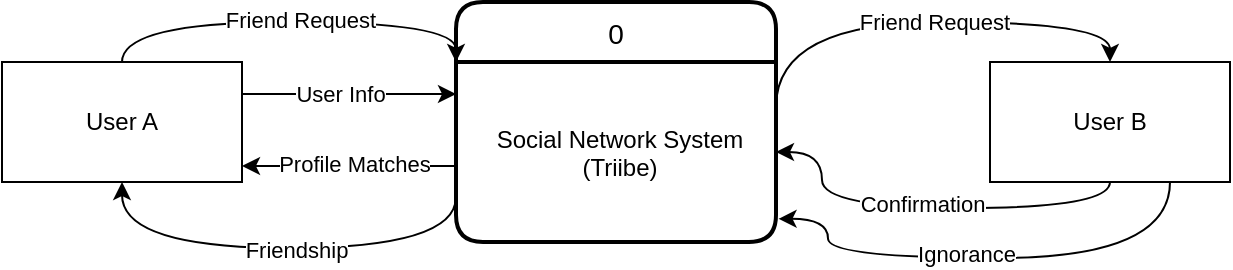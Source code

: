 <mxfile version="16.5.1" type="device"><diagram id="xA9baTotACey7A0uadQ-" name="Page-1"><mxGraphModel dx="700" dy="745" grid="0" gridSize="10" guides="1" tooltips="1" connect="1" arrows="1" fold="1" page="1" pageScale="1" pageWidth="850" pageHeight="1100" math="0" shadow="0"><root><mxCell id="0"/><mxCell id="1" parent="0"/><mxCell id="1-s9Ry3nh5RUfQ9sJB-4-1" value="0" style="swimlane;childLayout=stackLayout;horizontal=1;startSize=30;horizontalStack=0;rounded=1;fontSize=14;fontStyle=0;strokeWidth=2;resizeParent=0;resizeLast=1;shadow=0;dashed=0;align=center;" vertex="1" parent="1"><mxGeometry x="292" y="210" width="160" height="120" as="geometry"/></mxCell><mxCell id="1-s9Ry3nh5RUfQ9sJB-4-2" value="Social Network System&#10;(Triibe)" style="align=center;strokeColor=none;fillColor=none;spacingLeft=4;fontSize=12;verticalAlign=middle;resizable=0;rotatable=0;part=1;" vertex="1" parent="1-s9Ry3nh5RUfQ9sJB-4-1"><mxGeometry y="30" width="160" height="90" as="geometry"/></mxCell><mxCell id="1-s9Ry3nh5RUfQ9sJB-4-11" style="edgeStyle=orthogonalEdgeStyle;curved=1;rounded=0;orthogonalLoop=1;jettySize=auto;html=1;entryX=0;entryY=0.25;entryDx=0;entryDy=0;exitX=0.5;exitY=0;exitDx=0;exitDy=0;" edge="1" parent="1" source="1-s9Ry3nh5RUfQ9sJB-4-3" target="1-s9Ry3nh5RUfQ9sJB-4-1"><mxGeometry relative="1" as="geometry"><Array as="points"><mxPoint x="125" y="220"/><mxPoint x="292" y="220"/></Array></mxGeometry></mxCell><mxCell id="1-s9Ry3nh5RUfQ9sJB-4-12" value="Friend Request" style="edgeLabel;html=1;align=center;verticalAlign=middle;resizable=0;points=[];" vertex="1" connectable="0" parent="1-s9Ry3nh5RUfQ9sJB-4-11"><mxGeometry x="0.088" relative="1" as="geometry"><mxPoint x="-4" y="-1" as="offset"/></mxGeometry></mxCell><mxCell id="1-s9Ry3nh5RUfQ9sJB-4-3" value="User A" style="rounded=0;whiteSpace=wrap;html=1;" vertex="1" parent="1"><mxGeometry x="65" y="240" width="120" height="60" as="geometry"/></mxCell><mxCell id="1-s9Ry3nh5RUfQ9sJB-4-15" style="edgeStyle=orthogonalEdgeStyle;curved=1;rounded=0;orthogonalLoop=1;jettySize=auto;html=1;entryX=1;entryY=0.5;entryDx=0;entryDy=0;exitX=0.5;exitY=1;exitDx=0;exitDy=0;" edge="1" parent="1" source="1-s9Ry3nh5RUfQ9sJB-4-4" target="1-s9Ry3nh5RUfQ9sJB-4-2"><mxGeometry relative="1" as="geometry"><Array as="points"><mxPoint x="619" y="313"/><mxPoint x="475" y="313"/><mxPoint x="475" y="285"/></Array></mxGeometry></mxCell><mxCell id="1-s9Ry3nh5RUfQ9sJB-4-16" value="Confirmation" style="edgeLabel;html=1;align=center;verticalAlign=middle;resizable=0;points=[];" vertex="1" connectable="0" parent="1-s9Ry3nh5RUfQ9sJB-4-15"><mxGeometry x="0.058" y="-2" relative="1" as="geometry"><mxPoint x="3" as="offset"/></mxGeometry></mxCell><mxCell id="1-s9Ry3nh5RUfQ9sJB-4-18" style="edgeStyle=orthogonalEdgeStyle;curved=1;rounded=0;orthogonalLoop=1;jettySize=auto;html=1;exitX=0.75;exitY=1;exitDx=0;exitDy=0;entryX=1.008;entryY=0.871;entryDx=0;entryDy=0;entryPerimeter=0;" edge="1" parent="1" source="1-s9Ry3nh5RUfQ9sJB-4-4" target="1-s9Ry3nh5RUfQ9sJB-4-2"><mxGeometry relative="1" as="geometry"><Array as="points"><mxPoint x="649" y="338"/><mxPoint x="478" y="338"/><mxPoint x="478" y="318"/></Array></mxGeometry></mxCell><mxCell id="1-s9Ry3nh5RUfQ9sJB-4-19" value="Ignorance" style="edgeLabel;html=1;align=center;verticalAlign=middle;resizable=0;points=[];" vertex="1" connectable="0" parent="1-s9Ry3nh5RUfQ9sJB-4-18"><mxGeometry x="0.105" y="-2" relative="1" as="geometry"><mxPoint as="offset"/></mxGeometry></mxCell><mxCell id="1-s9Ry3nh5RUfQ9sJB-4-4" value="User B" style="rounded=0;whiteSpace=wrap;html=1;" vertex="1" parent="1"><mxGeometry x="559" y="240" width="120" height="60" as="geometry"/></mxCell><mxCell id="1-s9Ry3nh5RUfQ9sJB-4-5" value="" style="endArrow=classic;html=1;rounded=0;exitX=1;exitY=0.5;exitDx=0;exitDy=0;entryX=0;entryY=0.5;entryDx=0;entryDy=0;" edge="1" parent="1"><mxGeometry width="50" height="50" relative="1" as="geometry"><mxPoint x="185" y="256" as="sourcePoint"/><mxPoint x="292" y="256" as="targetPoint"/></mxGeometry></mxCell><mxCell id="1-s9Ry3nh5RUfQ9sJB-4-7" value="User Info" style="edgeLabel;html=1;align=center;verticalAlign=middle;resizable=0;points=[];" vertex="1" connectable="0" parent="1-s9Ry3nh5RUfQ9sJB-4-5"><mxGeometry x="0.198" y="-2" relative="1" as="geometry"><mxPoint x="-15" y="-2" as="offset"/></mxGeometry></mxCell><mxCell id="1-s9Ry3nh5RUfQ9sJB-4-6" style="edgeStyle=orthogonalEdgeStyle;rounded=0;orthogonalLoop=1;jettySize=auto;html=1;entryX=1;entryY=0.75;entryDx=0;entryDy=0;" edge="1" parent="1"><mxGeometry relative="1" as="geometry"><mxPoint x="292" y="292" as="sourcePoint"/><mxPoint x="185" y="292" as="targetPoint"/></mxGeometry></mxCell><mxCell id="1-s9Ry3nh5RUfQ9sJB-4-8" value="Profile Matches" style="edgeLabel;html=1;align=center;verticalAlign=middle;resizable=0;points=[];" vertex="1" connectable="0" parent="1-s9Ry3nh5RUfQ9sJB-4-6"><mxGeometry x="-0.115" y="-1" relative="1" as="geometry"><mxPoint x="-4" as="offset"/></mxGeometry></mxCell><mxCell id="1-s9Ry3nh5RUfQ9sJB-4-9" style="edgeStyle=orthogonalEdgeStyle;rounded=0;orthogonalLoop=1;jettySize=auto;html=1;exitX=0;exitY=0.75;exitDx=0;exitDy=0;entryX=0.5;entryY=1;entryDx=0;entryDy=0;curved=1;" edge="1" parent="1" source="1-s9Ry3nh5RUfQ9sJB-4-2" target="1-s9Ry3nh5RUfQ9sJB-4-3"><mxGeometry relative="1" as="geometry"><Array as="points"><mxPoint x="292" y="333"/><mxPoint x="125" y="333"/></Array></mxGeometry></mxCell><mxCell id="1-s9Ry3nh5RUfQ9sJB-4-10" value="Friendship" style="edgeLabel;html=1;align=center;verticalAlign=middle;resizable=0;points=[];" vertex="1" connectable="0" parent="1-s9Ry3nh5RUfQ9sJB-4-9"><mxGeometry x="-0.109" y="-2" relative="1" as="geometry"><mxPoint x="-5" y="3" as="offset"/></mxGeometry></mxCell><mxCell id="1-s9Ry3nh5RUfQ9sJB-4-13" style="edgeStyle=orthogonalEdgeStyle;curved=1;rounded=0;orthogonalLoop=1;jettySize=auto;html=1;exitX=1;exitY=0.25;exitDx=0;exitDy=0;entryX=0.5;entryY=0;entryDx=0;entryDy=0;" edge="1" parent="1" source="1-s9Ry3nh5RUfQ9sJB-4-2" target="1-s9Ry3nh5RUfQ9sJB-4-4"><mxGeometry relative="1" as="geometry"><Array as="points"><mxPoint x="452" y="220"/><mxPoint x="619" y="220"/></Array></mxGeometry></mxCell><mxCell id="1-s9Ry3nh5RUfQ9sJB-4-14" value="Friend Request" style="edgeLabel;html=1;align=center;verticalAlign=middle;resizable=0;points=[];" vertex="1" connectable="0" parent="1-s9Ry3nh5RUfQ9sJB-4-13"><mxGeometry x="0.04" y="-2" relative="1" as="geometry"><mxPoint x="2" y="-2" as="offset"/></mxGeometry></mxCell></root></mxGraphModel></diagram></mxfile>